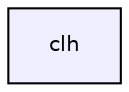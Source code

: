 digraph "clh" {
  compound=true
  node [ fontsize="10", fontname="Helvetica"];
  edge [ labelfontsize="10", labelfontname="Helvetica"];
  dir_8d18dd46ff2ff4b483c94e857d591270 [shape=box, label="clh", style="filled", fillcolor="#eeeeff", pencolor="black", URL="dir_8d18dd46ff2ff4b483c94e857d591270.html"];
}
